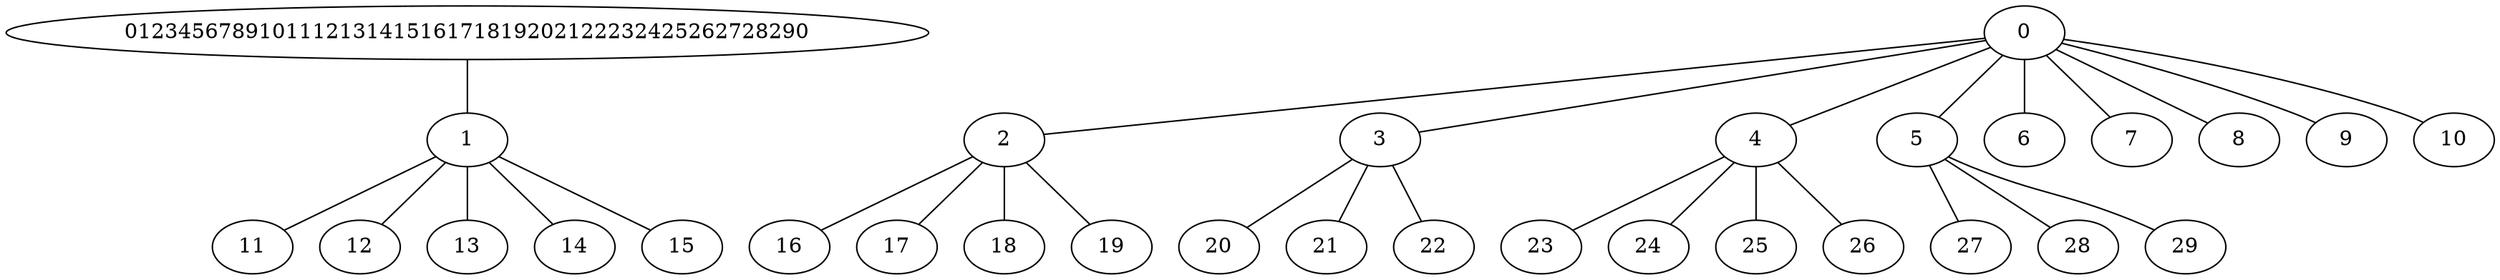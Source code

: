 graph G {
012345678910111213141516171819202122232425262728290 -- 1
0 -- 2
0 -- 3
0 -- 4
0 -- 5
0 -- 6
0 -- 7
0 -- 8
0 -- 9
0 -- 10
1 -- 11
1 -- 12
1 -- 13
1 -- 14
1 -- 15
2 -- 16
2 -- 17
2 -- 18
2 -- 19
3 -- 20
3 -- 21
3 -- 22
4 -- 23
4 -- 24
4 -- 25
4 -- 26
5 -- 27
5 -- 28
5 -- 29
}
